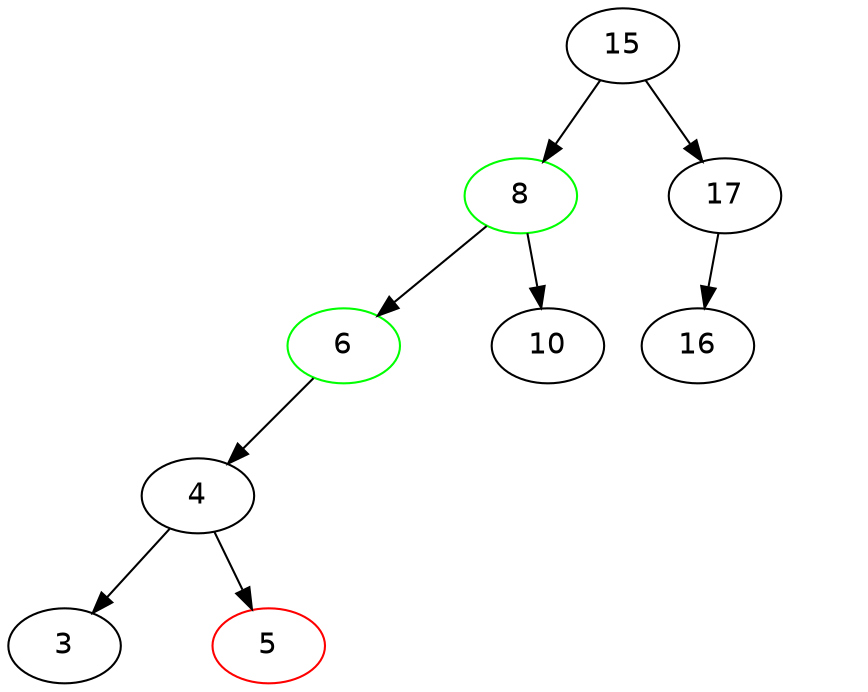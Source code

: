 digraph G {
	graph [fontname = "Helvetica"];
	node [fontname = "Helvetica"];
	edge [fontname = "Helvetica"];
	8 [color=green];
	6 [color=green];
	5 [color=red];
	
	15 -> 8;
	m15 [label="", width=0.1, style=invis];
	15 -> m15 [style=invis];
	15 -> 17;
	{rank=same 8 -> m15 -> 17 [style=invis]};
	
	8 -> 6;
	m8 [label="", width=0.1, style=invis];
	8 -> m8 [style=invis];
	8 -> 10;
	{rank=same 6 -> m8 -> 10 [style=invis]};

	6 -> 4;
	m6 [label="", width=0.1, style=invis];
	6 -> m6 [style=invis];
	r6 [label="", width=0.1, style=invis];
	6 -> r6 [style=invis];
	{rank=same 3 -> m6 -> r6 [style=invis]};

	4 -> 3;
	m4 [label="", width=0.1, style=invis];
	4 -> m4 [style=invis];
	4 -> 5;
	{rank=same 3 -> m4 -> 5 [style=invis]};

	17 -> 16;
	m17 [label="", width=0.1, style=invis];
	17 -> m17 [style=invis];
	l17 [label="", width=0.1, style=invis];
	17 -> l17 [style=invis];
	{rank=same 16 -> m17 -> l17 [style=invis]};
}
